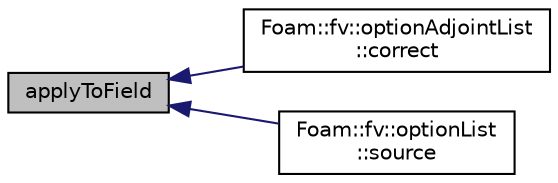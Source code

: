 digraph "applyToField"
{
  bgcolor="transparent";
  edge [fontname="Helvetica",fontsize="10",labelfontname="Helvetica",labelfontsize="10"];
  node [fontname="Helvetica",fontsize="10",shape=record];
  rankdir="LR";
  Node1 [label="applyToField",height=0.2,width=0.4,color="black", fillcolor="grey75", style="filled" fontcolor="black"];
  Node1 -> Node2 [dir="back",color="midnightblue",fontsize="10",style="solid",fontname="Helvetica"];
  Node2 [label="Foam::fv::optionAdjointList\l::correct",height=0.2,width=0.4,color="black",URL="$classFoam_1_1fv_1_1optionAdjointList.html#a7f50c4efaee2d5376cf85daa991a04ab",tooltip="Correct. "];
  Node1 -> Node3 [dir="back",color="midnightblue",fontsize="10",style="solid",fontname="Helvetica"];
  Node3 [label="Foam::fv::optionList\l::source",height=0.2,width=0.4,color="black",URL="$classFoam_1_1fv_1_1optionList.html#af67fa25b4767e7a806f54b6dc5ac9788"];
}
